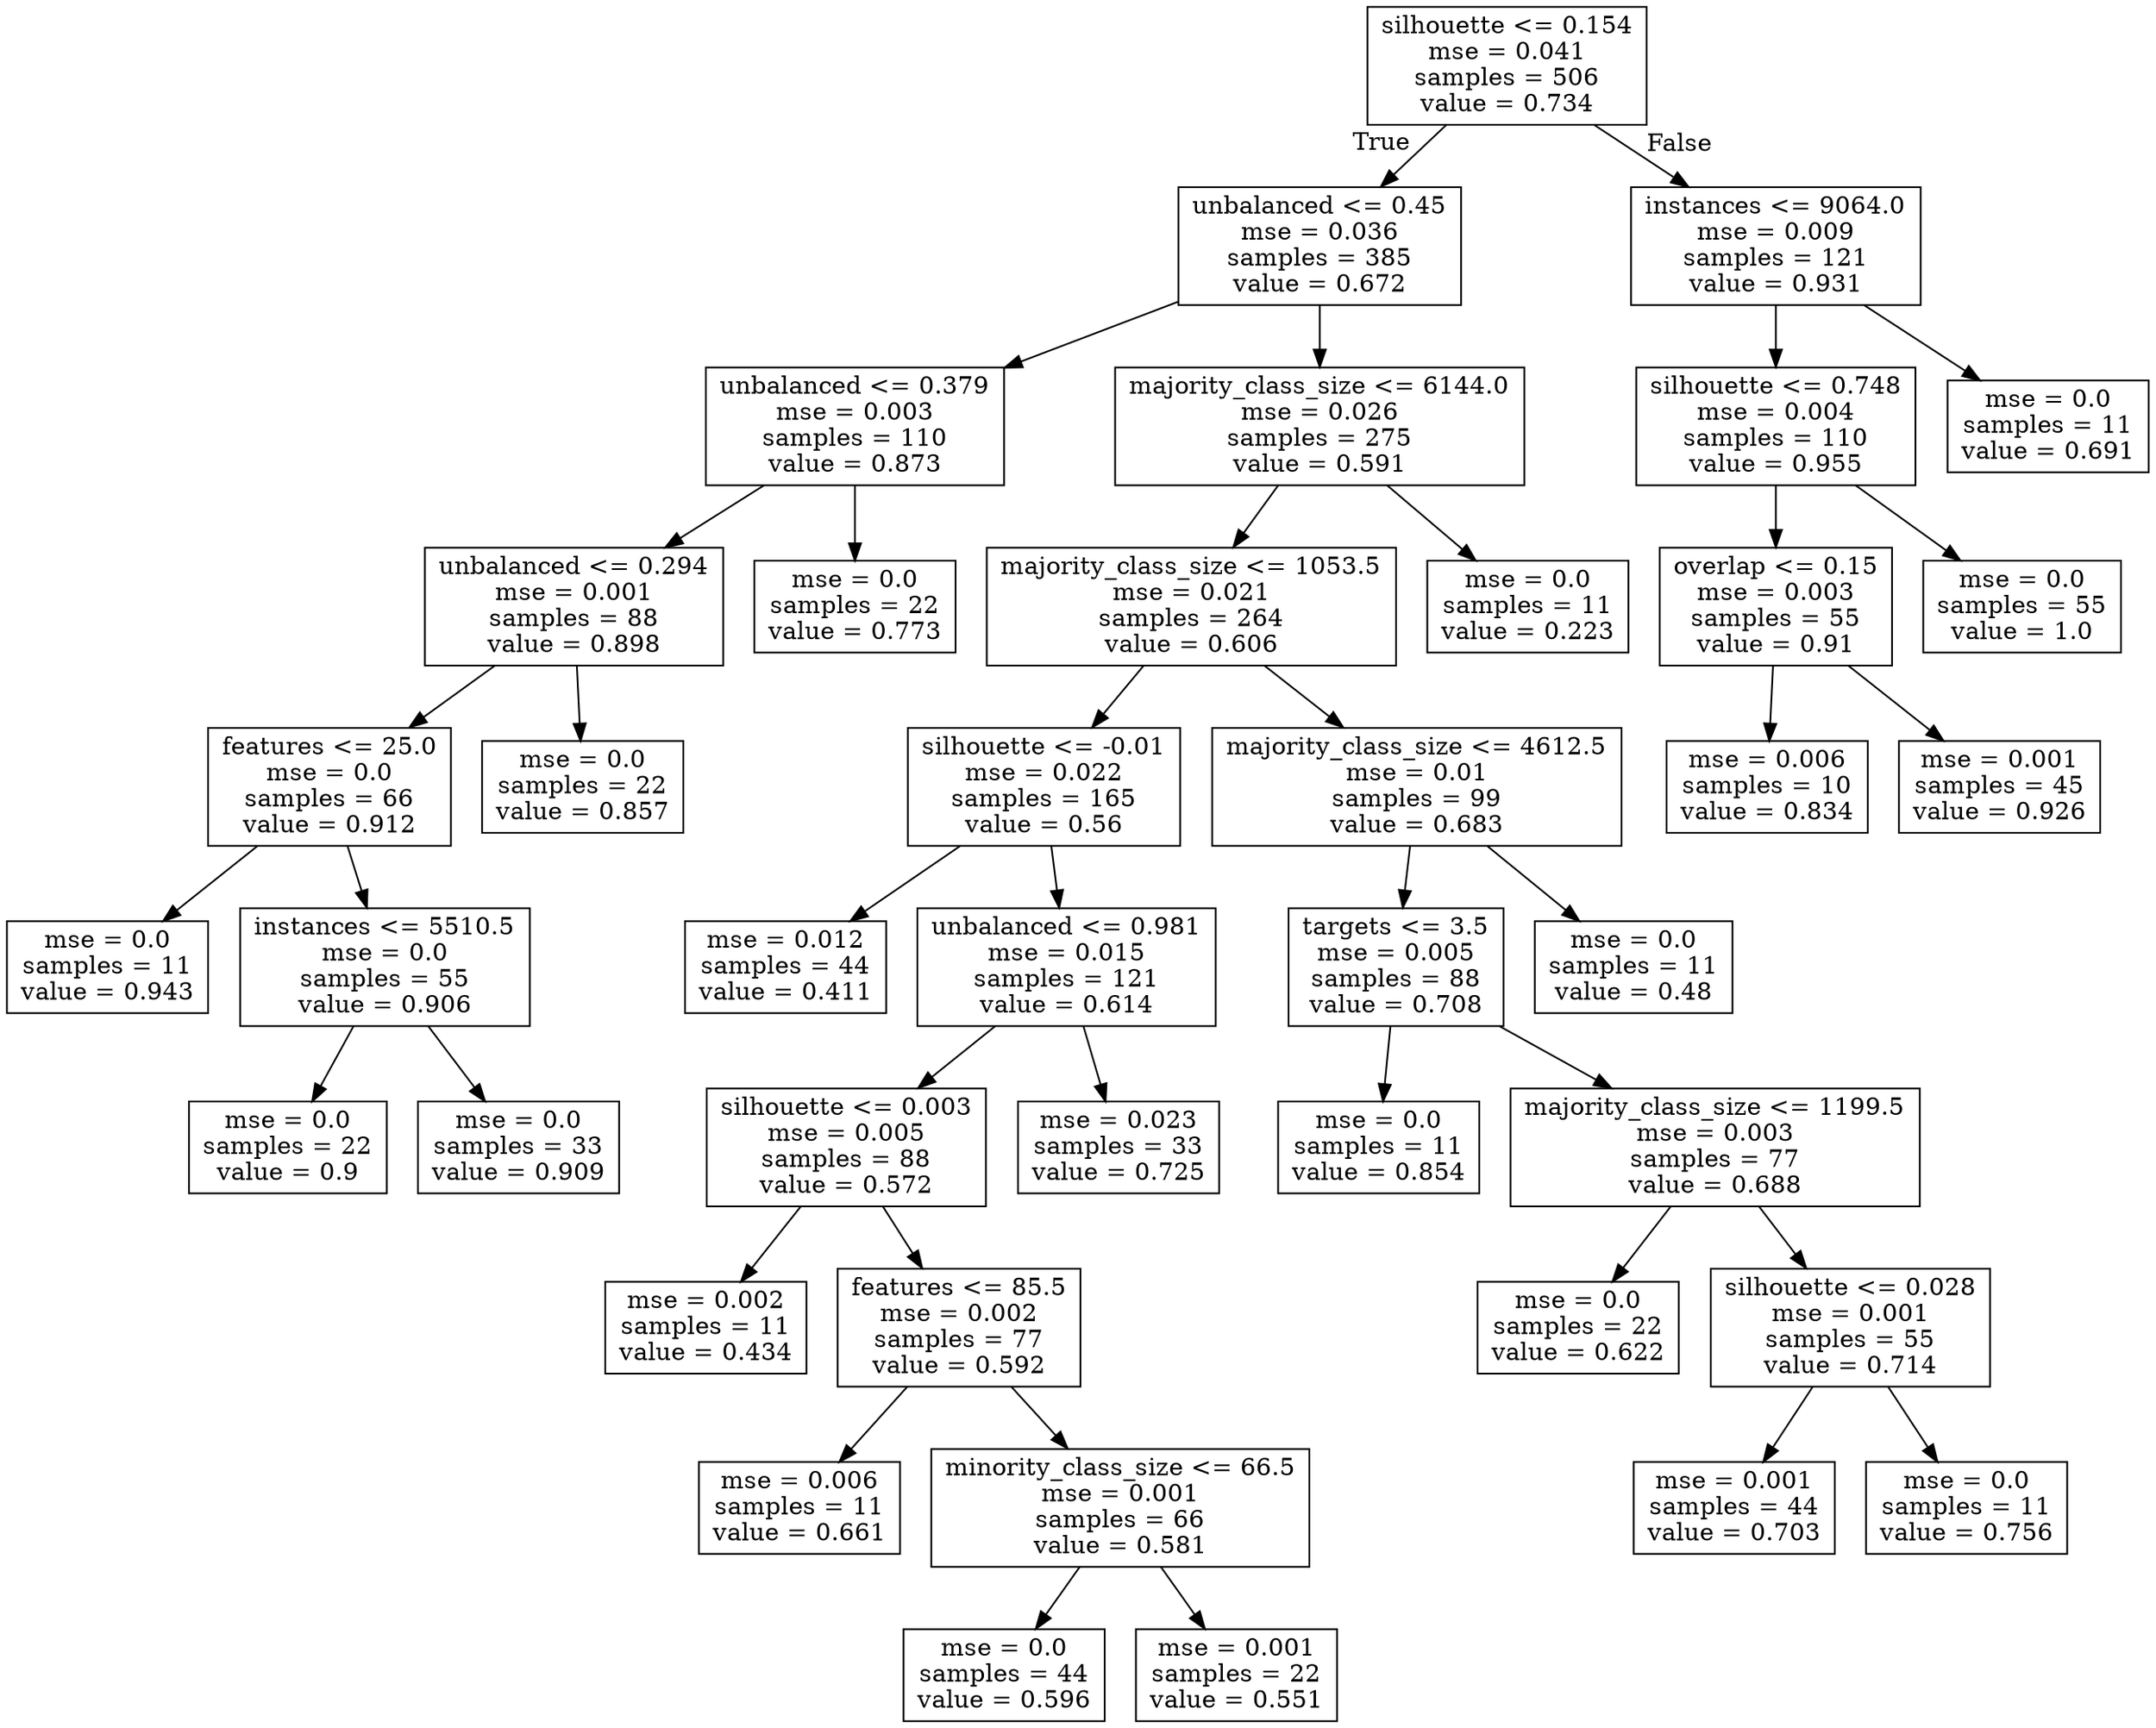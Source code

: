 digraph Tree {
node [shape=box] ;
0 [label="silhouette <= 0.154\nmse = 0.041\nsamples = 506\nvalue = 0.734"] ;
1 [label="unbalanced <= 0.45\nmse = 0.036\nsamples = 385\nvalue = 0.672"] ;
0 -> 1 [labeldistance=2.5, labelangle=45, headlabel="True"] ;
2 [label="unbalanced <= 0.379\nmse = 0.003\nsamples = 110\nvalue = 0.873"] ;
1 -> 2 ;
3 [label="unbalanced <= 0.294\nmse = 0.001\nsamples = 88\nvalue = 0.898"] ;
2 -> 3 ;
4 [label="features <= 25.0\nmse = 0.0\nsamples = 66\nvalue = 0.912"] ;
3 -> 4 ;
5 [label="mse = 0.0\nsamples = 11\nvalue = 0.943"] ;
4 -> 5 ;
6 [label="instances <= 5510.5\nmse = 0.0\nsamples = 55\nvalue = 0.906"] ;
4 -> 6 ;
7 [label="mse = 0.0\nsamples = 22\nvalue = 0.9"] ;
6 -> 7 ;
8 [label="mse = 0.0\nsamples = 33\nvalue = 0.909"] ;
6 -> 8 ;
9 [label="mse = 0.0\nsamples = 22\nvalue = 0.857"] ;
3 -> 9 ;
10 [label="mse = 0.0\nsamples = 22\nvalue = 0.773"] ;
2 -> 10 ;
11 [label="majority_class_size <= 6144.0\nmse = 0.026\nsamples = 275\nvalue = 0.591"] ;
1 -> 11 ;
12 [label="majority_class_size <= 1053.5\nmse = 0.021\nsamples = 264\nvalue = 0.606"] ;
11 -> 12 ;
13 [label="silhouette <= -0.01\nmse = 0.022\nsamples = 165\nvalue = 0.56"] ;
12 -> 13 ;
14 [label="mse = 0.012\nsamples = 44\nvalue = 0.411"] ;
13 -> 14 ;
15 [label="unbalanced <= 0.981\nmse = 0.015\nsamples = 121\nvalue = 0.614"] ;
13 -> 15 ;
16 [label="silhouette <= 0.003\nmse = 0.005\nsamples = 88\nvalue = 0.572"] ;
15 -> 16 ;
17 [label="mse = 0.002\nsamples = 11\nvalue = 0.434"] ;
16 -> 17 ;
18 [label="features <= 85.5\nmse = 0.002\nsamples = 77\nvalue = 0.592"] ;
16 -> 18 ;
19 [label="mse = 0.006\nsamples = 11\nvalue = 0.661"] ;
18 -> 19 ;
20 [label="minority_class_size <= 66.5\nmse = 0.001\nsamples = 66\nvalue = 0.581"] ;
18 -> 20 ;
21 [label="mse = 0.0\nsamples = 44\nvalue = 0.596"] ;
20 -> 21 ;
22 [label="mse = 0.001\nsamples = 22\nvalue = 0.551"] ;
20 -> 22 ;
23 [label="mse = 0.023\nsamples = 33\nvalue = 0.725"] ;
15 -> 23 ;
24 [label="majority_class_size <= 4612.5\nmse = 0.01\nsamples = 99\nvalue = 0.683"] ;
12 -> 24 ;
25 [label="targets <= 3.5\nmse = 0.005\nsamples = 88\nvalue = 0.708"] ;
24 -> 25 ;
26 [label="mse = 0.0\nsamples = 11\nvalue = 0.854"] ;
25 -> 26 ;
27 [label="majority_class_size <= 1199.5\nmse = 0.003\nsamples = 77\nvalue = 0.688"] ;
25 -> 27 ;
28 [label="mse = 0.0\nsamples = 22\nvalue = 0.622"] ;
27 -> 28 ;
29 [label="silhouette <= 0.028\nmse = 0.001\nsamples = 55\nvalue = 0.714"] ;
27 -> 29 ;
30 [label="mse = 0.001\nsamples = 44\nvalue = 0.703"] ;
29 -> 30 ;
31 [label="mse = 0.0\nsamples = 11\nvalue = 0.756"] ;
29 -> 31 ;
32 [label="mse = 0.0\nsamples = 11\nvalue = 0.48"] ;
24 -> 32 ;
33 [label="mse = 0.0\nsamples = 11\nvalue = 0.223"] ;
11 -> 33 ;
34 [label="instances <= 9064.0\nmse = 0.009\nsamples = 121\nvalue = 0.931"] ;
0 -> 34 [labeldistance=2.5, labelangle=-45, headlabel="False"] ;
35 [label="silhouette <= 0.748\nmse = 0.004\nsamples = 110\nvalue = 0.955"] ;
34 -> 35 ;
36 [label="overlap <= 0.15\nmse = 0.003\nsamples = 55\nvalue = 0.91"] ;
35 -> 36 ;
37 [label="mse = 0.006\nsamples = 10\nvalue = 0.834"] ;
36 -> 37 ;
38 [label="mse = 0.001\nsamples = 45\nvalue = 0.926"] ;
36 -> 38 ;
39 [label="mse = 0.0\nsamples = 55\nvalue = 1.0"] ;
35 -> 39 ;
40 [label="mse = 0.0\nsamples = 11\nvalue = 0.691"] ;
34 -> 40 ;
}
